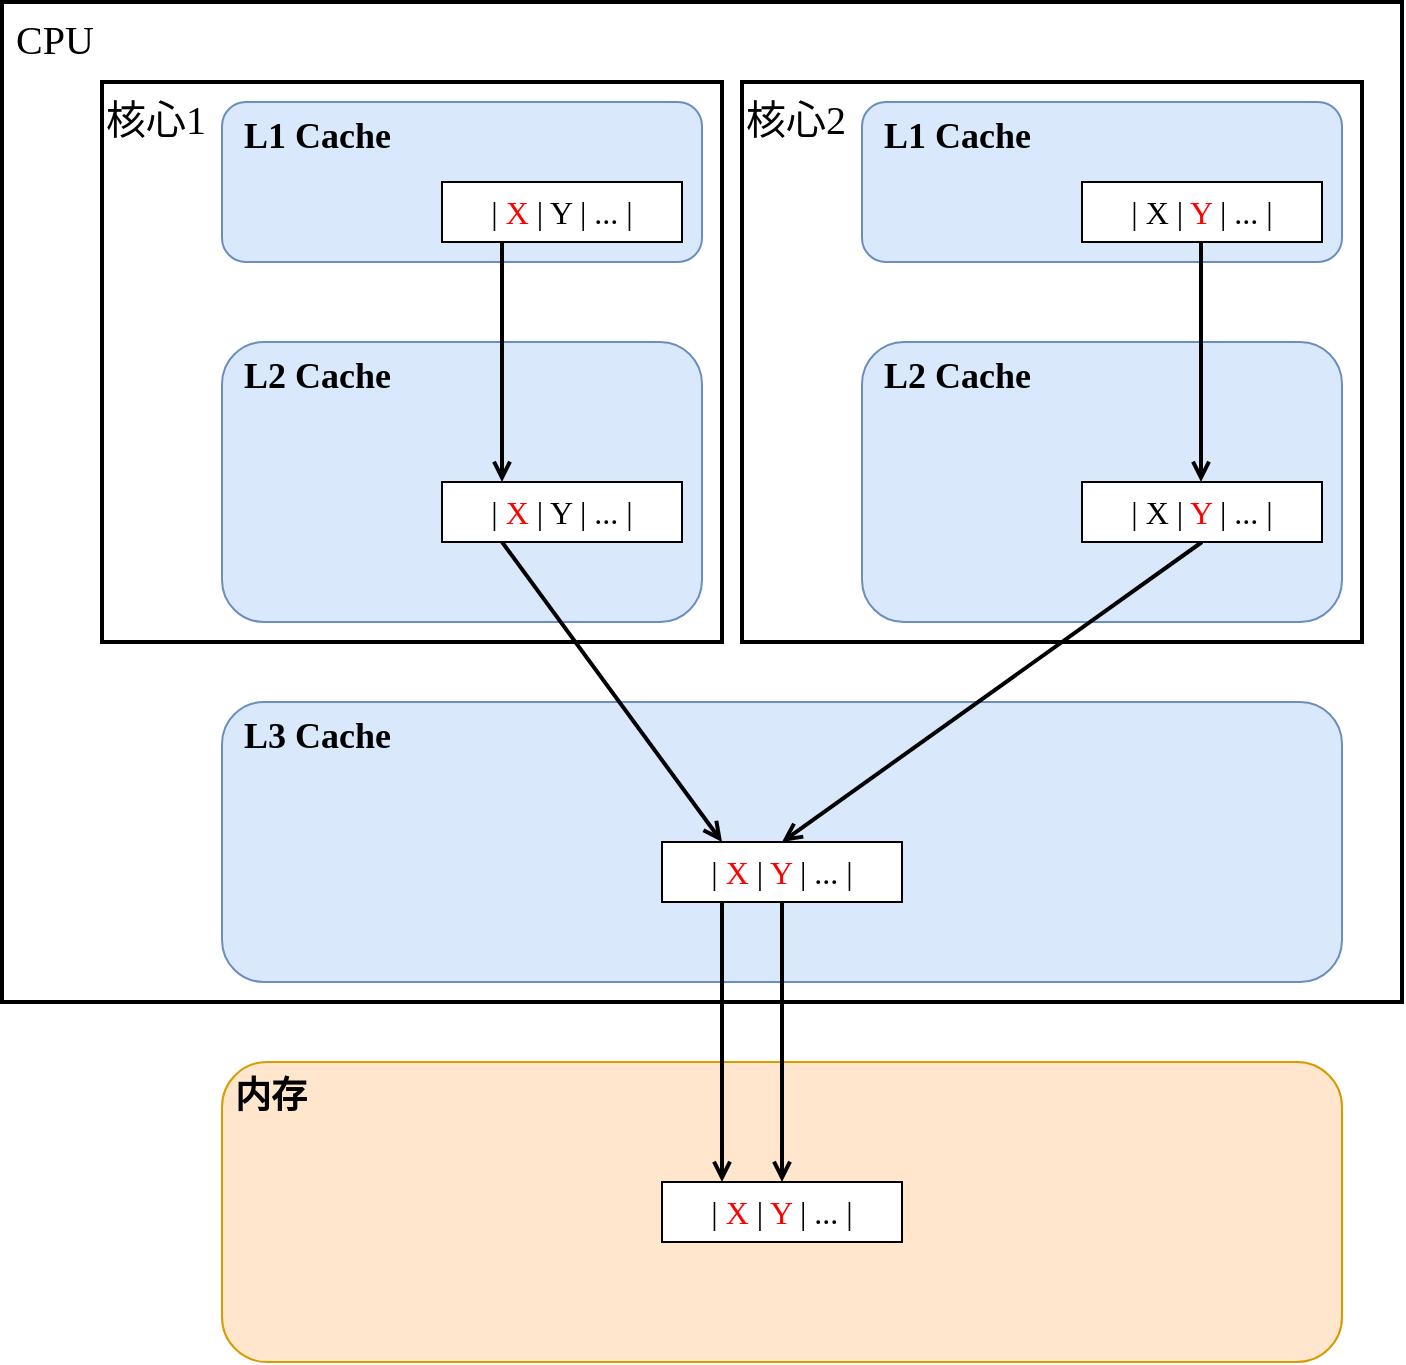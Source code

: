 <mxfile version="26.0.9">
  <diagram name="第 1 页" id="WuVkcvpb8_6sUgGytqgu">
    <mxGraphModel dx="821" dy="854" grid="1" gridSize="10" guides="1" tooltips="1" connect="1" arrows="1" fold="1" page="1" pageScale="1" pageWidth="1169" pageHeight="827" math="0" shadow="0">
      <root>
        <mxCell id="0" />
        <mxCell id="1" parent="0" />
        <mxCell id="cfhUZWdHRbf9VMeViwsV-27" value="&lt;span&gt;&lt;font face=&quot;Comic Sans MS&quot; style=&quot;font-size: 20px;&quot;&gt;核心2&lt;/font&gt;&lt;/span&gt;" style="rounded=0;whiteSpace=wrap;html=1;fontFamily=Helvetica;fontSize=11;fontColor=default;labelBackgroundColor=default;fillColor=none;strokeWidth=2;align=left;verticalAlign=top;" vertex="1" parent="1">
          <mxGeometry x="380" y="60" width="310" height="280" as="geometry" />
        </mxCell>
        <mxCell id="cfhUZWdHRbf9VMeViwsV-25" value="&lt;span&gt;&lt;font face=&quot;Comic Sans MS&quot; style=&quot;font-size: 20px;&quot;&gt;&amp;nbsp;CPU&lt;/font&gt;&lt;/span&gt;" style="rounded=0;whiteSpace=wrap;html=1;fontFamily=Helvetica;fontSize=11;fontColor=default;labelBackgroundColor=default;fillColor=none;strokeWidth=2;align=left;verticalAlign=top;" vertex="1" parent="1">
          <mxGeometry x="10" y="20" width="700" height="500" as="geometry" />
        </mxCell>
        <mxCell id="cfhUZWdHRbf9VMeViwsV-17" value="&lt;font face=&quot;Comic Sans MS&quot;&gt;&lt;span style=&quot;font-size: 18px;&quot;&gt;&lt;b&gt;&amp;nbsp;内存&lt;/b&gt;&lt;/span&gt;&lt;/font&gt;" style="rounded=1;whiteSpace=wrap;html=1;fillColor=#ffe6cc;strokeColor=#d79b00;align=left;verticalAlign=top;" vertex="1" parent="1">
          <mxGeometry x="120" y="550" width="560" height="150" as="geometry" />
        </mxCell>
        <mxCell id="cfhUZWdHRbf9VMeViwsV-15" value="&lt;font face=&quot;Comic Sans MS&quot;&gt;&lt;span style=&quot;font-size: 18px;&quot;&gt;&lt;b&gt;&amp;nbsp; L3 Cache&lt;/b&gt;&lt;/span&gt;&lt;/font&gt;" style="rounded=1;whiteSpace=wrap;html=1;fillColor=#dae8fc;strokeColor=#6c8ebf;align=left;verticalAlign=top;" vertex="1" parent="1">
          <mxGeometry x="120" y="370" width="560" height="140" as="geometry" />
        </mxCell>
        <mxCell id="cfhUZWdHRbf9VMeViwsV-4" value="&lt;font face=&quot;Comic Sans MS&quot;&gt;&lt;span style=&quot;font-size: 18px;&quot;&gt;&lt;b&gt;&amp;nbsp; L1 Cache&lt;/b&gt;&lt;/span&gt;&lt;/font&gt;" style="rounded=1;whiteSpace=wrap;html=1;fillColor=#dae8fc;strokeColor=#6c8ebf;align=left;verticalAlign=top;" vertex="1" parent="1">
          <mxGeometry x="120" y="70" width="240" height="80" as="geometry" />
        </mxCell>
        <mxCell id="cfhUZWdHRbf9VMeViwsV-7" value="&lt;font face=&quot;Comic Sans MS&quot; style=&quot;font-size: 16px;&quot;&gt;| &lt;font style=&quot;color: rgb(255, 0, 0);&quot;&gt;X&lt;/font&gt; | Y | ... |&lt;/font&gt;" style="rounded=0;whiteSpace=wrap;html=1;" vertex="1" parent="1">
          <mxGeometry x="230" y="110" width="120" height="30" as="geometry" />
        </mxCell>
        <mxCell id="cfhUZWdHRbf9VMeViwsV-8" value="&lt;font face=&quot;Comic Sans MS&quot;&gt;&lt;span style=&quot;font-size: 18px;&quot;&gt;&lt;b&gt;&amp;nbsp; L1 Cache&lt;/b&gt;&lt;/span&gt;&lt;/font&gt;" style="rounded=1;whiteSpace=wrap;html=1;fillColor=#dae8fc;strokeColor=#6c8ebf;align=left;verticalAlign=top;" vertex="1" parent="1">
          <mxGeometry x="440" y="70" width="240" height="80" as="geometry" />
        </mxCell>
        <mxCell id="cfhUZWdHRbf9VMeViwsV-10" value="&lt;font face=&quot;Comic Sans MS&quot;&gt;&lt;span style=&quot;font-size: 18px;&quot;&gt;&lt;b&gt;&amp;nbsp; L2 Cache&lt;/b&gt;&lt;/span&gt;&lt;/font&gt;" style="rounded=1;whiteSpace=wrap;html=1;fillColor=#dae8fc;strokeColor=#6c8ebf;align=left;verticalAlign=top;" vertex="1" parent="1">
          <mxGeometry x="120" y="190" width="240" height="140" as="geometry" />
        </mxCell>
        <mxCell id="cfhUZWdHRbf9VMeViwsV-23" style="edgeStyle=none;shape=connector;rounded=0;orthogonalLoop=1;jettySize=auto;html=1;exitX=0.25;exitY=1;exitDx=0;exitDy=0;entryX=0.25;entryY=0;entryDx=0;entryDy=0;strokeColor=default;strokeWidth=2;align=center;verticalAlign=middle;fontFamily=Helvetica;fontSize=11;fontColor=default;labelBackgroundColor=default;endArrow=open;endFill=0;" edge="1" parent="1" source="cfhUZWdHRbf9VMeViwsV-11" target="cfhUZWdHRbf9VMeViwsV-18">
          <mxGeometry relative="1" as="geometry" />
        </mxCell>
        <mxCell id="cfhUZWdHRbf9VMeViwsV-24" style="edgeStyle=none;shape=connector;rounded=0;orthogonalLoop=1;jettySize=auto;html=1;exitX=0.5;exitY=1;exitDx=0;exitDy=0;entryX=0.5;entryY=0;entryDx=0;entryDy=0;strokeColor=default;strokeWidth=2;align=center;verticalAlign=middle;fontFamily=Helvetica;fontSize=11;fontColor=default;labelBackgroundColor=default;endArrow=open;endFill=0;" edge="1" parent="1" source="cfhUZWdHRbf9VMeViwsV-11" target="cfhUZWdHRbf9VMeViwsV-18">
          <mxGeometry relative="1" as="geometry" />
        </mxCell>
        <mxCell id="cfhUZWdHRbf9VMeViwsV-11" value="&lt;font face=&quot;Comic Sans MS&quot; style=&quot;font-size: 16px;&quot;&gt;| &lt;font style=&quot;color: rgb(255, 0, 0);&quot;&gt;X&lt;/font&gt; | &lt;font style=&quot;color: rgb(255, 0, 0);&quot;&gt;Y&lt;/font&gt; | ... |&lt;/font&gt;" style="rounded=0;whiteSpace=wrap;html=1;" vertex="1" parent="1">
          <mxGeometry x="340" y="440" width="120" height="30" as="geometry" />
        </mxCell>
        <mxCell id="cfhUZWdHRbf9VMeViwsV-12" value="&lt;font face=&quot;Comic Sans MS&quot;&gt;&lt;span style=&quot;font-size: 18px;&quot;&gt;&lt;b&gt;&amp;nbsp; L2 Cache&lt;/b&gt;&lt;/span&gt;&lt;/font&gt;" style="rounded=1;whiteSpace=wrap;html=1;fillColor=#dae8fc;strokeColor=#6c8ebf;align=left;verticalAlign=top;" vertex="1" parent="1">
          <mxGeometry x="440" y="190" width="240" height="140" as="geometry" />
        </mxCell>
        <mxCell id="cfhUZWdHRbf9VMeViwsV-22" style="edgeStyle=none;shape=connector;rounded=0;orthogonalLoop=1;jettySize=auto;html=1;exitX=0.5;exitY=1;exitDx=0;exitDy=0;entryX=0.5;entryY=0;entryDx=0;entryDy=0;strokeColor=default;strokeWidth=2;align=center;verticalAlign=middle;fontFamily=Helvetica;fontSize=11;fontColor=default;labelBackgroundColor=default;endArrow=open;endFill=0;" edge="1" parent="1" source="cfhUZWdHRbf9VMeViwsV-9" target="cfhUZWdHRbf9VMeViwsV-11">
          <mxGeometry relative="1" as="geometry" />
        </mxCell>
        <mxCell id="cfhUZWdHRbf9VMeViwsV-9" value="&lt;font face=&quot;Comic Sans MS&quot; style=&quot;font-size: 16px;&quot;&gt;| &lt;font style=&quot;color: rgb(0, 0, 0);&quot;&gt;X&lt;/font&gt; | &lt;font style=&quot;color: rgb(255, 0, 0);&quot;&gt;Y&lt;/font&gt; | ... |&lt;/font&gt;" style="rounded=0;whiteSpace=wrap;html=1;" vertex="1" parent="1">
          <mxGeometry x="550" y="260" width="120" height="30" as="geometry" />
        </mxCell>
        <mxCell id="cfhUZWdHRbf9VMeViwsV-14" value="&lt;font face=&quot;Comic Sans MS&quot; style=&quot;font-size: 16px;&quot;&gt;| &lt;font style=&quot;color: rgb(0, 0, 0);&quot;&gt;X&lt;/font&gt; | &lt;font style=&quot;color: rgb(255, 0, 0);&quot;&gt;Y&lt;/font&gt; | ... |&lt;/font&gt;" style="rounded=0;whiteSpace=wrap;html=1;" vertex="1" parent="1">
          <mxGeometry x="550" y="110" width="120" height="30" as="geometry" />
        </mxCell>
        <mxCell id="cfhUZWdHRbf9VMeViwsV-21" style="rounded=0;orthogonalLoop=1;jettySize=auto;html=1;exitX=0.25;exitY=1;exitDx=0;exitDy=0;entryX=0.25;entryY=0;entryDx=0;entryDy=0;endArrow=open;endFill=0;strokeWidth=2;" edge="1" parent="1" source="cfhUZWdHRbf9VMeViwsV-16" target="cfhUZWdHRbf9VMeViwsV-11">
          <mxGeometry relative="1" as="geometry" />
        </mxCell>
        <mxCell id="cfhUZWdHRbf9VMeViwsV-16" value="&lt;font face=&quot;Comic Sans MS&quot; style=&quot;font-size: 16px;&quot;&gt;| &lt;font style=&quot;color: rgb(255, 0, 0);&quot;&gt;X&lt;/font&gt; | Y | ... |&lt;/font&gt;" style="rounded=0;whiteSpace=wrap;html=1;" vertex="1" parent="1">
          <mxGeometry x="230" y="260" width="120" height="30" as="geometry" />
        </mxCell>
        <mxCell id="cfhUZWdHRbf9VMeViwsV-18" value="&lt;font face=&quot;Comic Sans MS&quot; style=&quot;font-size: 16px;&quot;&gt;| &lt;font style=&quot;color: rgb(255, 0, 0);&quot;&gt;X&lt;/font&gt; | &lt;font style=&quot;color: rgb(255, 0, 0);&quot;&gt;Y&lt;/font&gt; | ... |&lt;/font&gt;" style="rounded=0;whiteSpace=wrap;html=1;" vertex="1" parent="1">
          <mxGeometry x="340" y="610" width="120" height="30" as="geometry" />
        </mxCell>
        <mxCell id="cfhUZWdHRbf9VMeViwsV-19" value="" style="endArrow=open;html=1;rounded=0;endFill=0;strokeWidth=2;entryX=0.25;entryY=0;entryDx=0;entryDy=0;" edge="1" parent="1" target="cfhUZWdHRbf9VMeViwsV-16">
          <mxGeometry width="50" height="50" relative="1" as="geometry">
            <mxPoint x="260" y="140" as="sourcePoint" />
            <mxPoint x="310" y="90" as="targetPoint" />
          </mxGeometry>
        </mxCell>
        <mxCell id="cfhUZWdHRbf9VMeViwsV-20" value="" style="endArrow=open;html=1;rounded=0;endFill=0;strokeWidth=2;entryX=0.25;entryY=0;entryDx=0;entryDy=0;" edge="1" parent="1">
          <mxGeometry width="50" height="50" relative="1" as="geometry">
            <mxPoint x="609.5" y="140" as="sourcePoint" />
            <mxPoint x="609.5" y="260" as="targetPoint" />
          </mxGeometry>
        </mxCell>
        <mxCell id="cfhUZWdHRbf9VMeViwsV-26" value="&lt;span&gt;&lt;font face=&quot;Comic Sans MS&quot; style=&quot;font-size: 20px;&quot;&gt;核心1&lt;/font&gt;&lt;/span&gt;" style="rounded=0;whiteSpace=wrap;html=1;fontFamily=Helvetica;fontSize=11;fontColor=default;labelBackgroundColor=default;fillColor=none;strokeWidth=2;align=left;verticalAlign=top;" vertex="1" parent="1">
          <mxGeometry x="60" y="60" width="310" height="280" as="geometry" />
        </mxCell>
      </root>
    </mxGraphModel>
  </diagram>
</mxfile>
